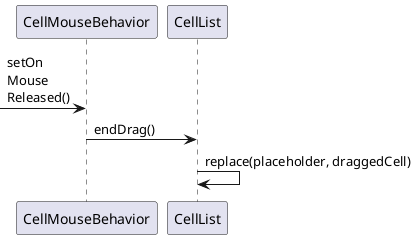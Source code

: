 @startuml
-> CellMouseBehavior: setOn\nMouse\nReleased()
CellMouseBehavior -> CellList: endDrag()
CellList -> CellList: replace(placeholder, draggedCell)
@enduml